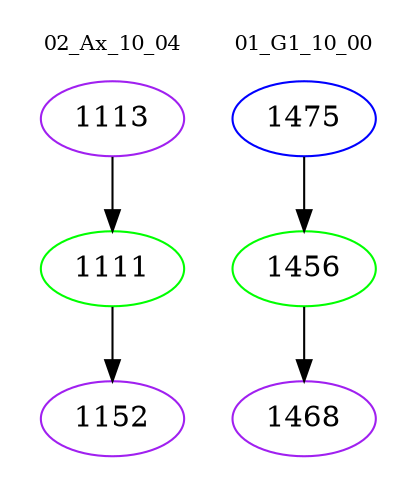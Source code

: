 digraph{
subgraph cluster_0 {
color = white
label = "02_Ax_10_04";
fontsize=10;
T0_1113 [label="1113", color="purple"]
T0_1113 -> T0_1111 [color="black"]
T0_1111 [label="1111", color="green"]
T0_1111 -> T0_1152 [color="black"]
T0_1152 [label="1152", color="purple"]
}
subgraph cluster_1 {
color = white
label = "01_G1_10_00";
fontsize=10;
T1_1475 [label="1475", color="blue"]
T1_1475 -> T1_1456 [color="black"]
T1_1456 [label="1456", color="green"]
T1_1456 -> T1_1468 [color="black"]
T1_1468 [label="1468", color="purple"]
}
}
